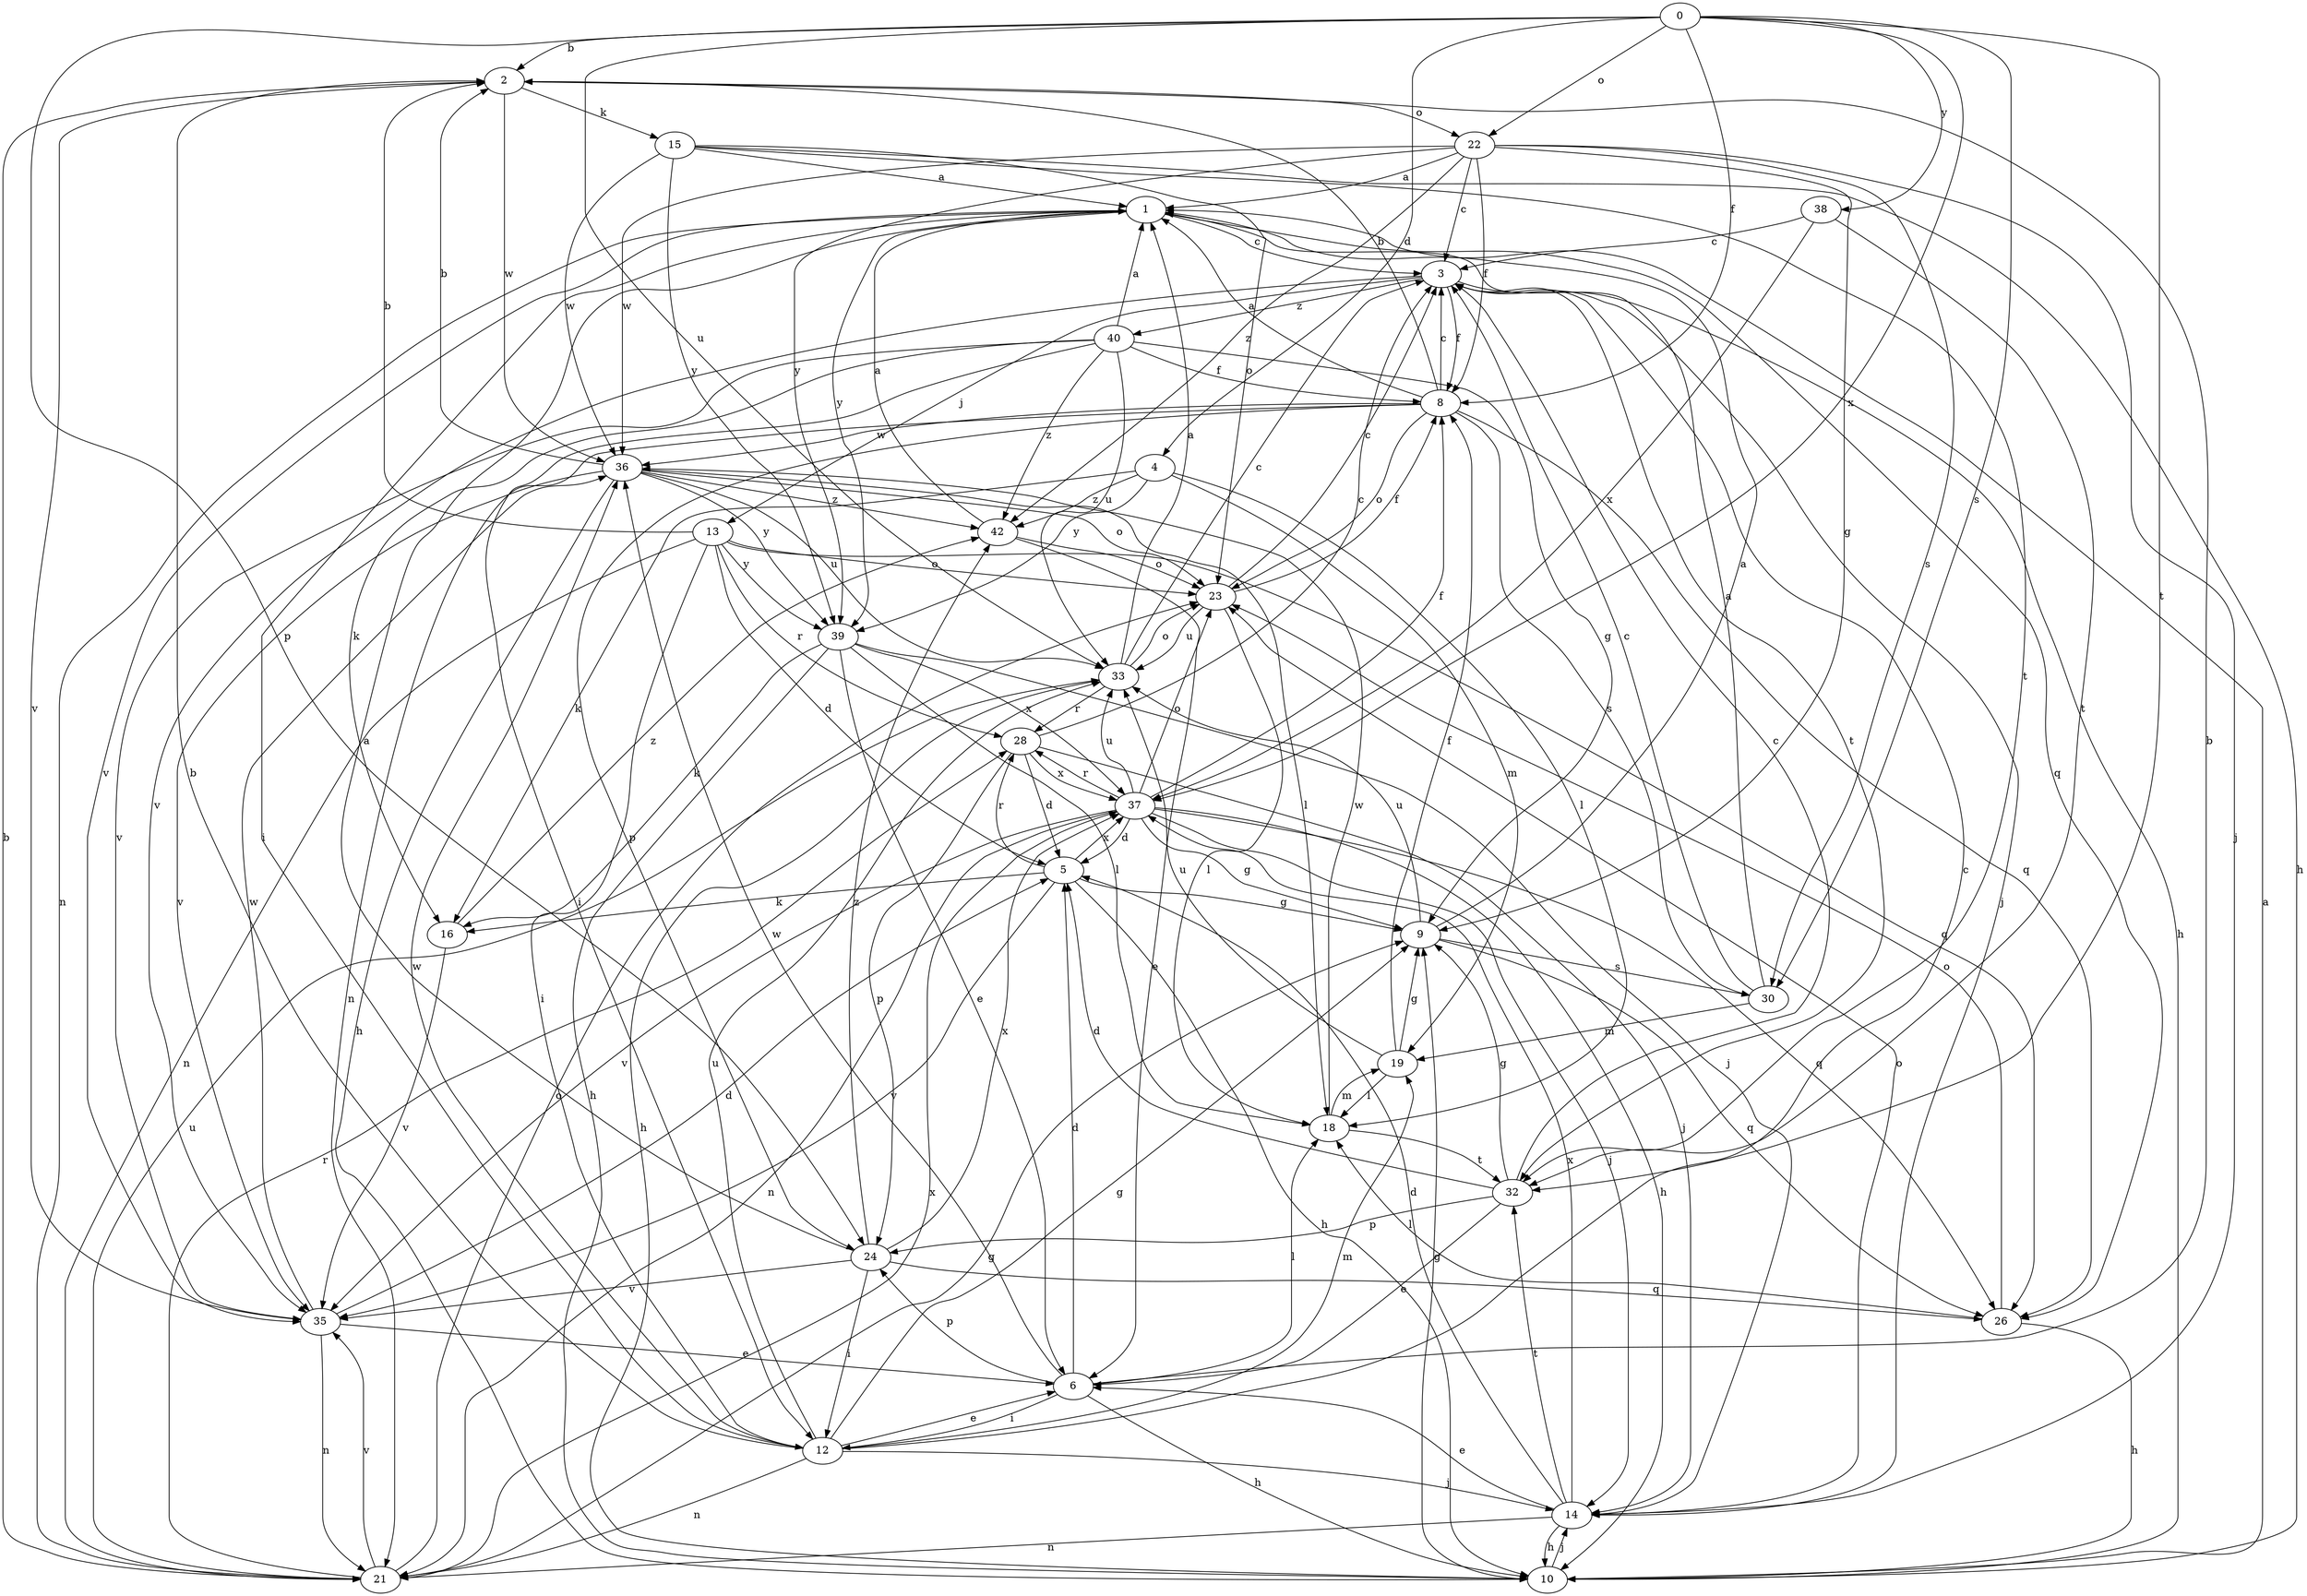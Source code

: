 strict digraph  {
0;
1;
2;
3;
4;
5;
6;
8;
9;
10;
12;
13;
14;
15;
16;
18;
19;
21;
22;
23;
24;
26;
28;
30;
32;
33;
35;
36;
37;
38;
39;
40;
42;
0 -> 2  [label=b];
0 -> 4  [label=d];
0 -> 8  [label=f];
0 -> 22  [label=o];
0 -> 24  [label=p];
0 -> 30  [label=s];
0 -> 32  [label=t];
0 -> 33  [label=u];
0 -> 37  [label=x];
0 -> 38  [label=y];
1 -> 3  [label=c];
1 -> 12  [label=i];
1 -> 21  [label=n];
1 -> 26  [label=q];
1 -> 35  [label=v];
1 -> 39  [label=y];
2 -> 15  [label=k];
2 -> 22  [label=o];
2 -> 35  [label=v];
2 -> 36  [label=w];
3 -> 8  [label=f];
3 -> 10  [label=h];
3 -> 13  [label=j];
3 -> 14  [label=j];
3 -> 32  [label=t];
3 -> 35  [label=v];
3 -> 40  [label=z];
4 -> 16  [label=k];
4 -> 18  [label=l];
4 -> 19  [label=m];
4 -> 39  [label=y];
4 -> 42  [label=z];
5 -> 9  [label=g];
5 -> 10  [label=h];
5 -> 16  [label=k];
5 -> 28  [label=r];
5 -> 35  [label=v];
5 -> 37  [label=x];
6 -> 2  [label=b];
6 -> 5  [label=d];
6 -> 10  [label=h];
6 -> 12  [label=i];
6 -> 18  [label=l];
6 -> 24  [label=p];
6 -> 36  [label=w];
8 -> 1  [label=a];
8 -> 2  [label=b];
8 -> 3  [label=c];
8 -> 21  [label=n];
8 -> 23  [label=o];
8 -> 24  [label=p];
8 -> 26  [label=q];
8 -> 30  [label=s];
8 -> 36  [label=w];
9 -> 1  [label=a];
9 -> 26  [label=q];
9 -> 30  [label=s];
9 -> 33  [label=u];
10 -> 1  [label=a];
10 -> 9  [label=g];
10 -> 14  [label=j];
12 -> 2  [label=b];
12 -> 3  [label=c];
12 -> 6  [label=e];
12 -> 9  [label=g];
12 -> 14  [label=j];
12 -> 19  [label=m];
12 -> 21  [label=n];
12 -> 33  [label=u];
12 -> 36  [label=w];
13 -> 2  [label=b];
13 -> 5  [label=d];
13 -> 12  [label=i];
13 -> 21  [label=n];
13 -> 23  [label=o];
13 -> 26  [label=q];
13 -> 28  [label=r];
13 -> 39  [label=y];
14 -> 5  [label=d];
14 -> 6  [label=e];
14 -> 10  [label=h];
14 -> 21  [label=n];
14 -> 23  [label=o];
14 -> 32  [label=t];
14 -> 37  [label=x];
15 -> 1  [label=a];
15 -> 10  [label=h];
15 -> 23  [label=o];
15 -> 32  [label=t];
15 -> 36  [label=w];
15 -> 39  [label=y];
16 -> 35  [label=v];
16 -> 42  [label=z];
18 -> 19  [label=m];
18 -> 32  [label=t];
18 -> 36  [label=w];
19 -> 8  [label=f];
19 -> 9  [label=g];
19 -> 18  [label=l];
19 -> 33  [label=u];
21 -> 2  [label=b];
21 -> 9  [label=g];
21 -> 23  [label=o];
21 -> 28  [label=r];
21 -> 33  [label=u];
21 -> 35  [label=v];
21 -> 37  [label=x];
22 -> 1  [label=a];
22 -> 3  [label=c];
22 -> 8  [label=f];
22 -> 9  [label=g];
22 -> 14  [label=j];
22 -> 30  [label=s];
22 -> 36  [label=w];
22 -> 39  [label=y];
22 -> 42  [label=z];
23 -> 3  [label=c];
23 -> 8  [label=f];
23 -> 18  [label=l];
23 -> 33  [label=u];
24 -> 1  [label=a];
24 -> 12  [label=i];
24 -> 26  [label=q];
24 -> 35  [label=v];
24 -> 37  [label=x];
24 -> 42  [label=z];
26 -> 10  [label=h];
26 -> 18  [label=l];
26 -> 23  [label=o];
28 -> 3  [label=c];
28 -> 5  [label=d];
28 -> 14  [label=j];
28 -> 24  [label=p];
28 -> 37  [label=x];
30 -> 1  [label=a];
30 -> 3  [label=c];
30 -> 19  [label=m];
32 -> 3  [label=c];
32 -> 5  [label=d];
32 -> 6  [label=e];
32 -> 9  [label=g];
32 -> 24  [label=p];
33 -> 1  [label=a];
33 -> 3  [label=c];
33 -> 10  [label=h];
33 -> 23  [label=o];
33 -> 28  [label=r];
35 -> 5  [label=d];
35 -> 6  [label=e];
35 -> 21  [label=n];
35 -> 36  [label=w];
36 -> 2  [label=b];
36 -> 10  [label=h];
36 -> 18  [label=l];
36 -> 23  [label=o];
36 -> 33  [label=u];
36 -> 35  [label=v];
36 -> 39  [label=y];
36 -> 42  [label=z];
37 -> 5  [label=d];
37 -> 8  [label=f];
37 -> 9  [label=g];
37 -> 10  [label=h];
37 -> 14  [label=j];
37 -> 21  [label=n];
37 -> 23  [label=o];
37 -> 26  [label=q];
37 -> 28  [label=r];
37 -> 33  [label=u];
37 -> 35  [label=v];
38 -> 3  [label=c];
38 -> 32  [label=t];
38 -> 37  [label=x];
39 -> 6  [label=e];
39 -> 10  [label=h];
39 -> 14  [label=j];
39 -> 16  [label=k];
39 -> 18  [label=l];
39 -> 37  [label=x];
40 -> 1  [label=a];
40 -> 8  [label=f];
40 -> 9  [label=g];
40 -> 12  [label=i];
40 -> 16  [label=k];
40 -> 33  [label=u];
40 -> 35  [label=v];
40 -> 42  [label=z];
42 -> 1  [label=a];
42 -> 6  [label=e];
42 -> 23  [label=o];
}
